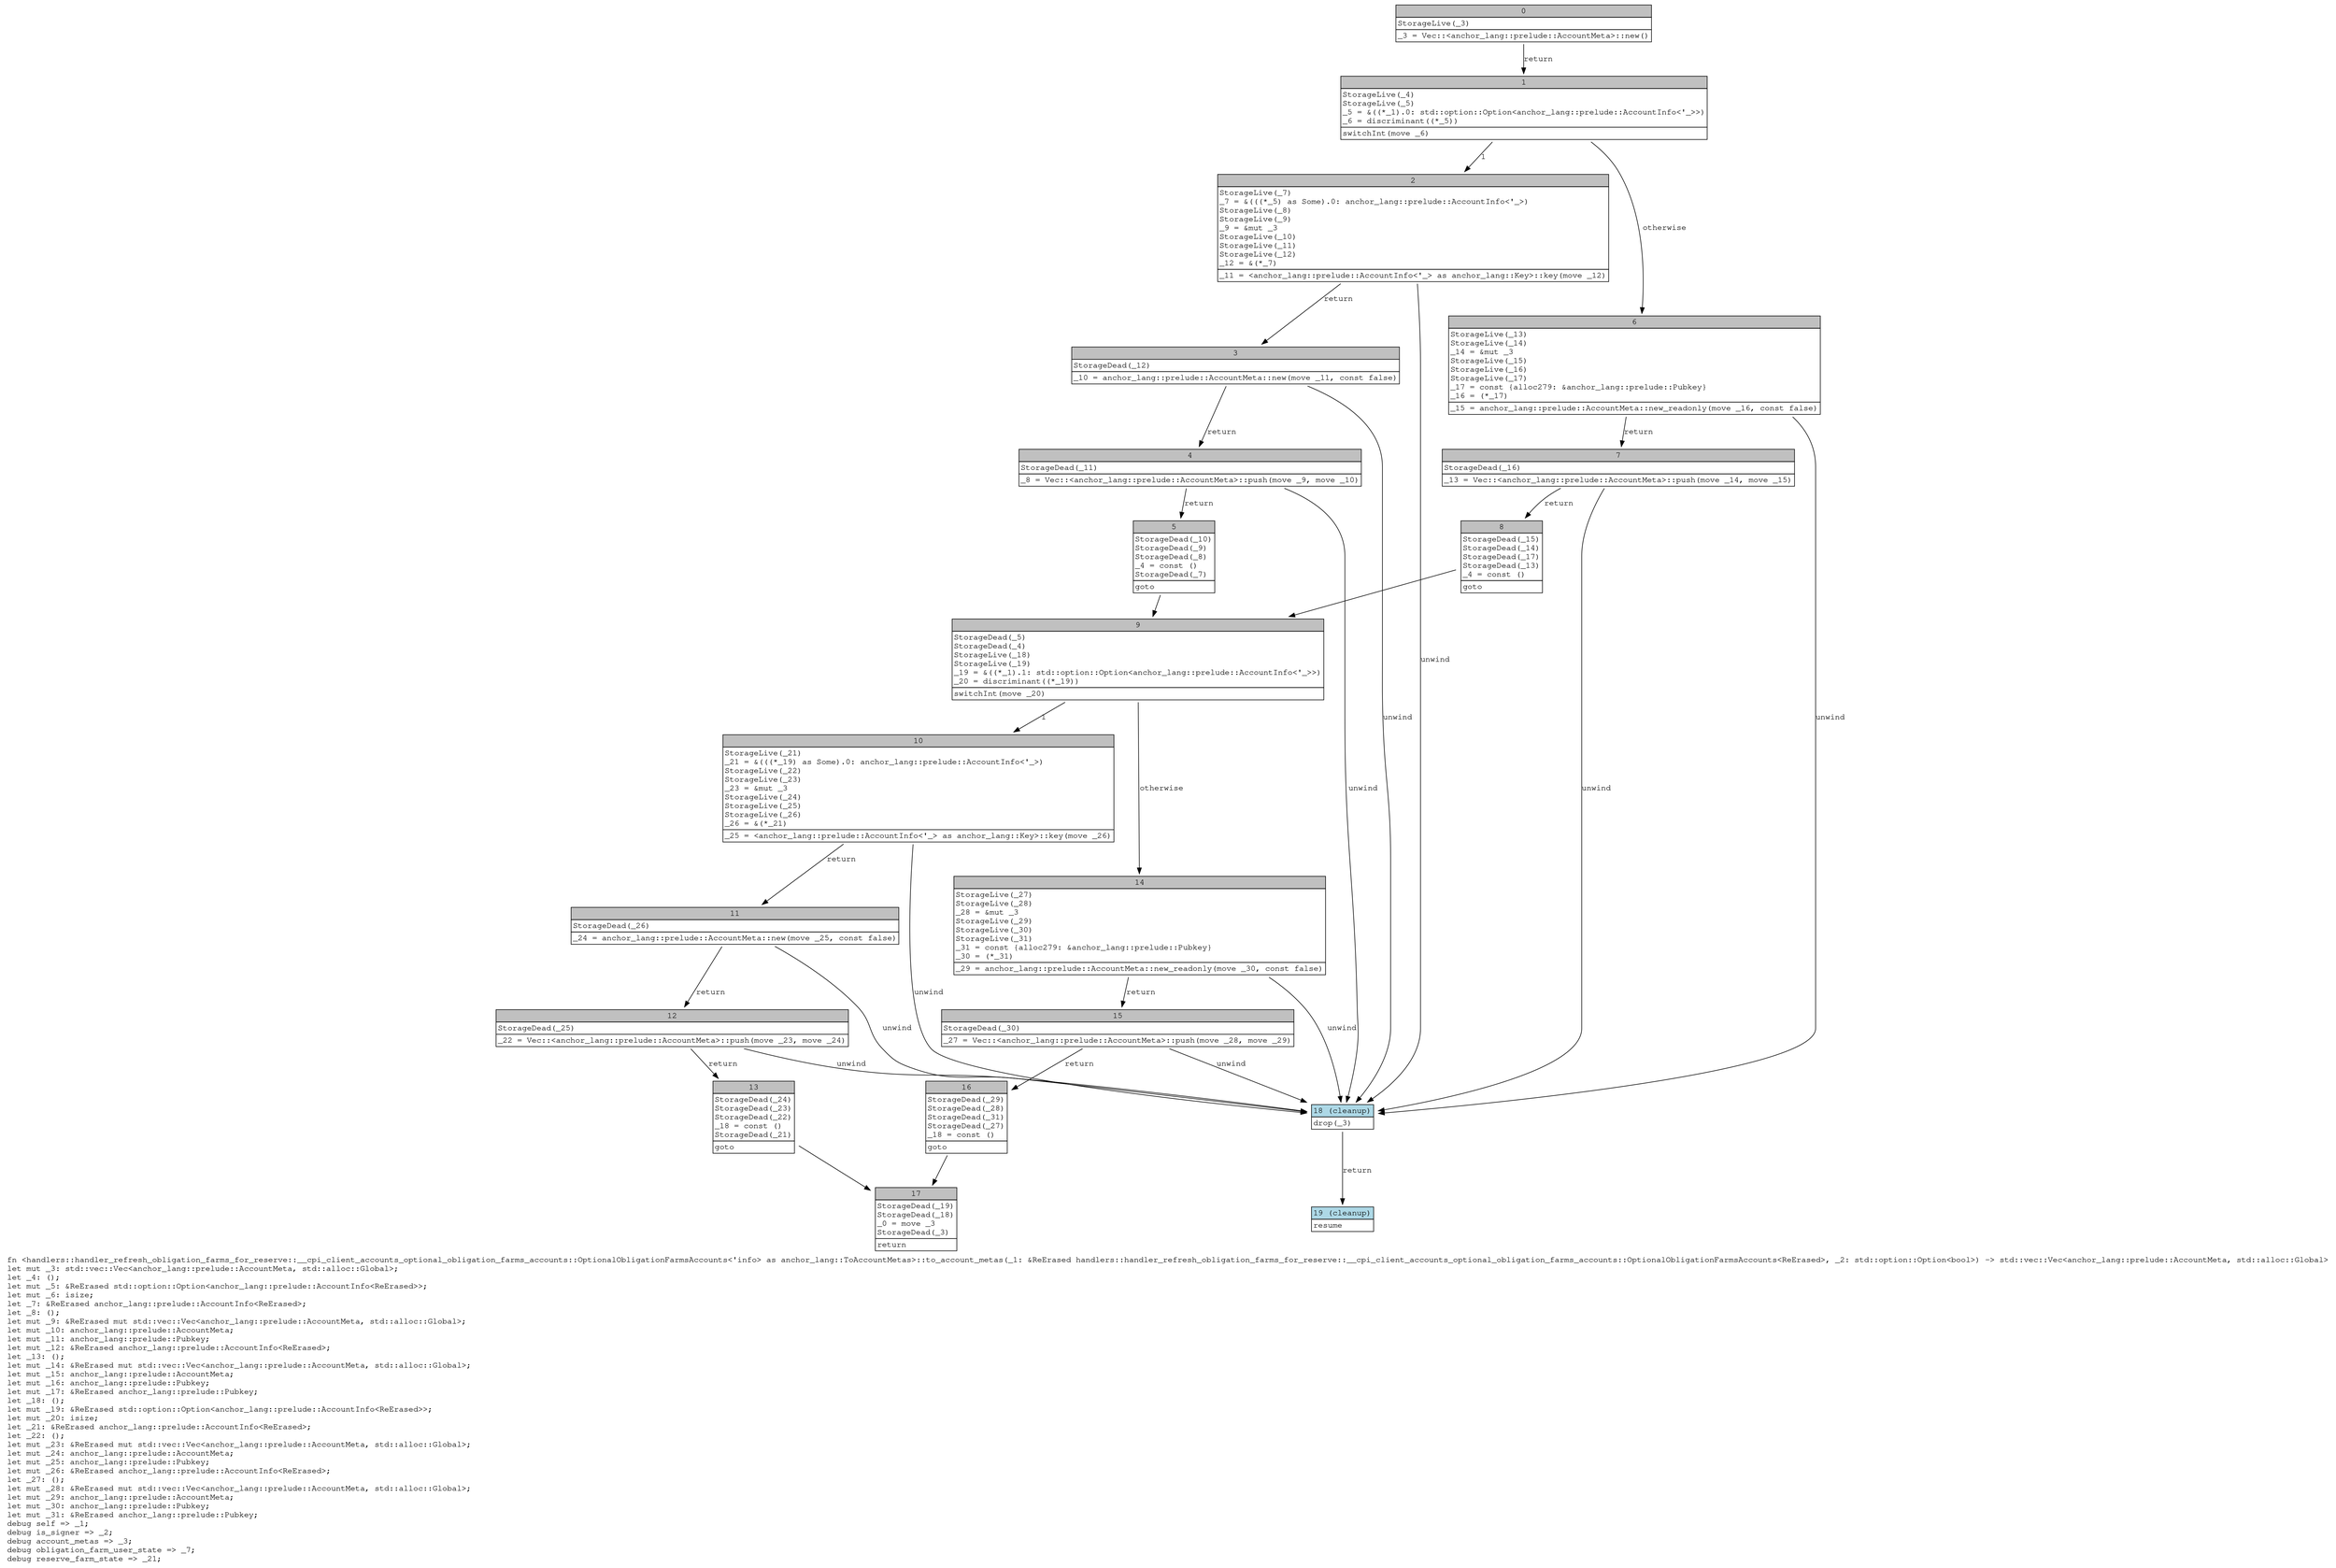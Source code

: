 digraph Mir_0_5166 {
    graph [fontname="Courier, monospace"];
    node [fontname="Courier, monospace"];
    edge [fontname="Courier, monospace"];
    label=<fn &lt;handlers::handler_refresh_obligation_farms_for_reserve::__cpi_client_accounts_optional_obligation_farms_accounts::OptionalObligationFarmsAccounts&lt;'info&gt; as anchor_lang::ToAccountMetas&gt;::to_account_metas(_1: &amp;ReErased handlers::handler_refresh_obligation_farms_for_reserve::__cpi_client_accounts_optional_obligation_farms_accounts::OptionalObligationFarmsAccounts&lt;ReErased&gt;, _2: std::option::Option&lt;bool&gt;) -&gt; std::vec::Vec&lt;anchor_lang::prelude::AccountMeta, std::alloc::Global&gt;<br align="left"/>let mut _3: std::vec::Vec&lt;anchor_lang::prelude::AccountMeta, std::alloc::Global&gt;;<br align="left"/>let _4: ();<br align="left"/>let mut _5: &amp;ReErased std::option::Option&lt;anchor_lang::prelude::AccountInfo&lt;ReErased&gt;&gt;;<br align="left"/>let mut _6: isize;<br align="left"/>let _7: &amp;ReErased anchor_lang::prelude::AccountInfo&lt;ReErased&gt;;<br align="left"/>let _8: ();<br align="left"/>let mut _9: &amp;ReErased mut std::vec::Vec&lt;anchor_lang::prelude::AccountMeta, std::alloc::Global&gt;;<br align="left"/>let mut _10: anchor_lang::prelude::AccountMeta;<br align="left"/>let mut _11: anchor_lang::prelude::Pubkey;<br align="left"/>let mut _12: &amp;ReErased anchor_lang::prelude::AccountInfo&lt;ReErased&gt;;<br align="left"/>let _13: ();<br align="left"/>let mut _14: &amp;ReErased mut std::vec::Vec&lt;anchor_lang::prelude::AccountMeta, std::alloc::Global&gt;;<br align="left"/>let mut _15: anchor_lang::prelude::AccountMeta;<br align="left"/>let mut _16: anchor_lang::prelude::Pubkey;<br align="left"/>let mut _17: &amp;ReErased anchor_lang::prelude::Pubkey;<br align="left"/>let _18: ();<br align="left"/>let mut _19: &amp;ReErased std::option::Option&lt;anchor_lang::prelude::AccountInfo&lt;ReErased&gt;&gt;;<br align="left"/>let mut _20: isize;<br align="left"/>let _21: &amp;ReErased anchor_lang::prelude::AccountInfo&lt;ReErased&gt;;<br align="left"/>let _22: ();<br align="left"/>let mut _23: &amp;ReErased mut std::vec::Vec&lt;anchor_lang::prelude::AccountMeta, std::alloc::Global&gt;;<br align="left"/>let mut _24: anchor_lang::prelude::AccountMeta;<br align="left"/>let mut _25: anchor_lang::prelude::Pubkey;<br align="left"/>let mut _26: &amp;ReErased anchor_lang::prelude::AccountInfo&lt;ReErased&gt;;<br align="left"/>let _27: ();<br align="left"/>let mut _28: &amp;ReErased mut std::vec::Vec&lt;anchor_lang::prelude::AccountMeta, std::alloc::Global&gt;;<br align="left"/>let mut _29: anchor_lang::prelude::AccountMeta;<br align="left"/>let mut _30: anchor_lang::prelude::Pubkey;<br align="left"/>let mut _31: &amp;ReErased anchor_lang::prelude::Pubkey;<br align="left"/>debug self =&gt; _1;<br align="left"/>debug is_signer =&gt; _2;<br align="left"/>debug account_metas =&gt; _3;<br align="left"/>debug obligation_farm_user_state =&gt; _7;<br align="left"/>debug reserve_farm_state =&gt; _21;<br align="left"/>>;
    bb0__0_5166 [shape="none", label=<<table border="0" cellborder="1" cellspacing="0"><tr><td bgcolor="gray" align="center" colspan="1">0</td></tr><tr><td align="left" balign="left">StorageLive(_3)<br/></td></tr><tr><td align="left">_3 = Vec::&lt;anchor_lang::prelude::AccountMeta&gt;::new()</td></tr></table>>];
    bb1__0_5166 [shape="none", label=<<table border="0" cellborder="1" cellspacing="0"><tr><td bgcolor="gray" align="center" colspan="1">1</td></tr><tr><td align="left" balign="left">StorageLive(_4)<br/>StorageLive(_5)<br/>_5 = &amp;((*_1).0: std::option::Option&lt;anchor_lang::prelude::AccountInfo&lt;'_&gt;&gt;)<br/>_6 = discriminant((*_5))<br/></td></tr><tr><td align="left">switchInt(move _6)</td></tr></table>>];
    bb2__0_5166 [shape="none", label=<<table border="0" cellborder="1" cellspacing="0"><tr><td bgcolor="gray" align="center" colspan="1">2</td></tr><tr><td align="left" balign="left">StorageLive(_7)<br/>_7 = &amp;(((*_5) as Some).0: anchor_lang::prelude::AccountInfo&lt;'_&gt;)<br/>StorageLive(_8)<br/>StorageLive(_9)<br/>_9 = &amp;mut _3<br/>StorageLive(_10)<br/>StorageLive(_11)<br/>StorageLive(_12)<br/>_12 = &amp;(*_7)<br/></td></tr><tr><td align="left">_11 = &lt;anchor_lang::prelude::AccountInfo&lt;'_&gt; as anchor_lang::Key&gt;::key(move _12)</td></tr></table>>];
    bb3__0_5166 [shape="none", label=<<table border="0" cellborder="1" cellspacing="0"><tr><td bgcolor="gray" align="center" colspan="1">3</td></tr><tr><td align="left" balign="left">StorageDead(_12)<br/></td></tr><tr><td align="left">_10 = anchor_lang::prelude::AccountMeta::new(move _11, const false)</td></tr></table>>];
    bb4__0_5166 [shape="none", label=<<table border="0" cellborder="1" cellspacing="0"><tr><td bgcolor="gray" align="center" colspan="1">4</td></tr><tr><td align="left" balign="left">StorageDead(_11)<br/></td></tr><tr><td align="left">_8 = Vec::&lt;anchor_lang::prelude::AccountMeta&gt;::push(move _9, move _10)</td></tr></table>>];
    bb5__0_5166 [shape="none", label=<<table border="0" cellborder="1" cellspacing="0"><tr><td bgcolor="gray" align="center" colspan="1">5</td></tr><tr><td align="left" balign="left">StorageDead(_10)<br/>StorageDead(_9)<br/>StorageDead(_8)<br/>_4 = const ()<br/>StorageDead(_7)<br/></td></tr><tr><td align="left">goto</td></tr></table>>];
    bb6__0_5166 [shape="none", label=<<table border="0" cellborder="1" cellspacing="0"><tr><td bgcolor="gray" align="center" colspan="1">6</td></tr><tr><td align="left" balign="left">StorageLive(_13)<br/>StorageLive(_14)<br/>_14 = &amp;mut _3<br/>StorageLive(_15)<br/>StorageLive(_16)<br/>StorageLive(_17)<br/>_17 = const {alloc279: &amp;anchor_lang::prelude::Pubkey}<br/>_16 = (*_17)<br/></td></tr><tr><td align="left">_15 = anchor_lang::prelude::AccountMeta::new_readonly(move _16, const false)</td></tr></table>>];
    bb7__0_5166 [shape="none", label=<<table border="0" cellborder="1" cellspacing="0"><tr><td bgcolor="gray" align="center" colspan="1">7</td></tr><tr><td align="left" balign="left">StorageDead(_16)<br/></td></tr><tr><td align="left">_13 = Vec::&lt;anchor_lang::prelude::AccountMeta&gt;::push(move _14, move _15)</td></tr></table>>];
    bb8__0_5166 [shape="none", label=<<table border="0" cellborder="1" cellspacing="0"><tr><td bgcolor="gray" align="center" colspan="1">8</td></tr><tr><td align="left" balign="left">StorageDead(_15)<br/>StorageDead(_14)<br/>StorageDead(_17)<br/>StorageDead(_13)<br/>_4 = const ()<br/></td></tr><tr><td align="left">goto</td></tr></table>>];
    bb9__0_5166 [shape="none", label=<<table border="0" cellborder="1" cellspacing="0"><tr><td bgcolor="gray" align="center" colspan="1">9</td></tr><tr><td align="left" balign="left">StorageDead(_5)<br/>StorageDead(_4)<br/>StorageLive(_18)<br/>StorageLive(_19)<br/>_19 = &amp;((*_1).1: std::option::Option&lt;anchor_lang::prelude::AccountInfo&lt;'_&gt;&gt;)<br/>_20 = discriminant((*_19))<br/></td></tr><tr><td align="left">switchInt(move _20)</td></tr></table>>];
    bb10__0_5166 [shape="none", label=<<table border="0" cellborder="1" cellspacing="0"><tr><td bgcolor="gray" align="center" colspan="1">10</td></tr><tr><td align="left" balign="left">StorageLive(_21)<br/>_21 = &amp;(((*_19) as Some).0: anchor_lang::prelude::AccountInfo&lt;'_&gt;)<br/>StorageLive(_22)<br/>StorageLive(_23)<br/>_23 = &amp;mut _3<br/>StorageLive(_24)<br/>StorageLive(_25)<br/>StorageLive(_26)<br/>_26 = &amp;(*_21)<br/></td></tr><tr><td align="left">_25 = &lt;anchor_lang::prelude::AccountInfo&lt;'_&gt; as anchor_lang::Key&gt;::key(move _26)</td></tr></table>>];
    bb11__0_5166 [shape="none", label=<<table border="0" cellborder="1" cellspacing="0"><tr><td bgcolor="gray" align="center" colspan="1">11</td></tr><tr><td align="left" balign="left">StorageDead(_26)<br/></td></tr><tr><td align="left">_24 = anchor_lang::prelude::AccountMeta::new(move _25, const false)</td></tr></table>>];
    bb12__0_5166 [shape="none", label=<<table border="0" cellborder="1" cellspacing="0"><tr><td bgcolor="gray" align="center" colspan="1">12</td></tr><tr><td align="left" balign="left">StorageDead(_25)<br/></td></tr><tr><td align="left">_22 = Vec::&lt;anchor_lang::prelude::AccountMeta&gt;::push(move _23, move _24)</td></tr></table>>];
    bb13__0_5166 [shape="none", label=<<table border="0" cellborder="1" cellspacing="0"><tr><td bgcolor="gray" align="center" colspan="1">13</td></tr><tr><td align="left" balign="left">StorageDead(_24)<br/>StorageDead(_23)<br/>StorageDead(_22)<br/>_18 = const ()<br/>StorageDead(_21)<br/></td></tr><tr><td align="left">goto</td></tr></table>>];
    bb14__0_5166 [shape="none", label=<<table border="0" cellborder="1" cellspacing="0"><tr><td bgcolor="gray" align="center" colspan="1">14</td></tr><tr><td align="left" balign="left">StorageLive(_27)<br/>StorageLive(_28)<br/>_28 = &amp;mut _3<br/>StorageLive(_29)<br/>StorageLive(_30)<br/>StorageLive(_31)<br/>_31 = const {alloc279: &amp;anchor_lang::prelude::Pubkey}<br/>_30 = (*_31)<br/></td></tr><tr><td align="left">_29 = anchor_lang::prelude::AccountMeta::new_readonly(move _30, const false)</td></tr></table>>];
    bb15__0_5166 [shape="none", label=<<table border="0" cellborder="1" cellspacing="0"><tr><td bgcolor="gray" align="center" colspan="1">15</td></tr><tr><td align="left" balign="left">StorageDead(_30)<br/></td></tr><tr><td align="left">_27 = Vec::&lt;anchor_lang::prelude::AccountMeta&gt;::push(move _28, move _29)</td></tr></table>>];
    bb16__0_5166 [shape="none", label=<<table border="0" cellborder="1" cellspacing="0"><tr><td bgcolor="gray" align="center" colspan="1">16</td></tr><tr><td align="left" balign="left">StorageDead(_29)<br/>StorageDead(_28)<br/>StorageDead(_31)<br/>StorageDead(_27)<br/>_18 = const ()<br/></td></tr><tr><td align="left">goto</td></tr></table>>];
    bb17__0_5166 [shape="none", label=<<table border="0" cellborder="1" cellspacing="0"><tr><td bgcolor="gray" align="center" colspan="1">17</td></tr><tr><td align="left" balign="left">StorageDead(_19)<br/>StorageDead(_18)<br/>_0 = move _3<br/>StorageDead(_3)<br/></td></tr><tr><td align="left">return</td></tr></table>>];
    bb18__0_5166 [shape="none", label=<<table border="0" cellborder="1" cellspacing="0"><tr><td bgcolor="lightblue" align="center" colspan="1">18 (cleanup)</td></tr><tr><td align="left">drop(_3)</td></tr></table>>];
    bb19__0_5166 [shape="none", label=<<table border="0" cellborder="1" cellspacing="0"><tr><td bgcolor="lightblue" align="center" colspan="1">19 (cleanup)</td></tr><tr><td align="left">resume</td></tr></table>>];
    bb0__0_5166 -> bb1__0_5166 [label="return"];
    bb1__0_5166 -> bb2__0_5166 [label="1"];
    bb1__0_5166 -> bb6__0_5166 [label="otherwise"];
    bb2__0_5166 -> bb3__0_5166 [label="return"];
    bb2__0_5166 -> bb18__0_5166 [label="unwind"];
    bb3__0_5166 -> bb4__0_5166 [label="return"];
    bb3__0_5166 -> bb18__0_5166 [label="unwind"];
    bb4__0_5166 -> bb5__0_5166 [label="return"];
    bb4__0_5166 -> bb18__0_5166 [label="unwind"];
    bb5__0_5166 -> bb9__0_5166 [label=""];
    bb6__0_5166 -> bb7__0_5166 [label="return"];
    bb6__0_5166 -> bb18__0_5166 [label="unwind"];
    bb7__0_5166 -> bb8__0_5166 [label="return"];
    bb7__0_5166 -> bb18__0_5166 [label="unwind"];
    bb8__0_5166 -> bb9__0_5166 [label=""];
    bb9__0_5166 -> bb10__0_5166 [label="1"];
    bb9__0_5166 -> bb14__0_5166 [label="otherwise"];
    bb10__0_5166 -> bb11__0_5166 [label="return"];
    bb10__0_5166 -> bb18__0_5166 [label="unwind"];
    bb11__0_5166 -> bb12__0_5166 [label="return"];
    bb11__0_5166 -> bb18__0_5166 [label="unwind"];
    bb12__0_5166 -> bb13__0_5166 [label="return"];
    bb12__0_5166 -> bb18__0_5166 [label="unwind"];
    bb13__0_5166 -> bb17__0_5166 [label=""];
    bb14__0_5166 -> bb15__0_5166 [label="return"];
    bb14__0_5166 -> bb18__0_5166 [label="unwind"];
    bb15__0_5166 -> bb16__0_5166 [label="return"];
    bb15__0_5166 -> bb18__0_5166 [label="unwind"];
    bb16__0_5166 -> bb17__0_5166 [label=""];
    bb18__0_5166 -> bb19__0_5166 [label="return"];
}
